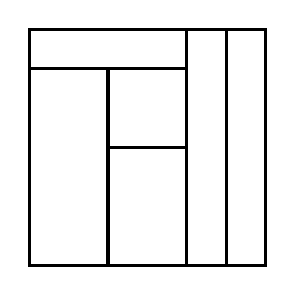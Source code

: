 \begin{tikzpicture}[very thick, scale=.5]
    \draw (0,5) rectangle (4,6);
    \draw (0,0) rectangle (2,5);
    \draw (2,3) rectangle (4,5);
    \draw (2,0) rectangle (4,3);
    \draw (4,0) rectangle (5,6);
    \draw (5,0) rectangle (6,6);
\end{tikzpicture}
